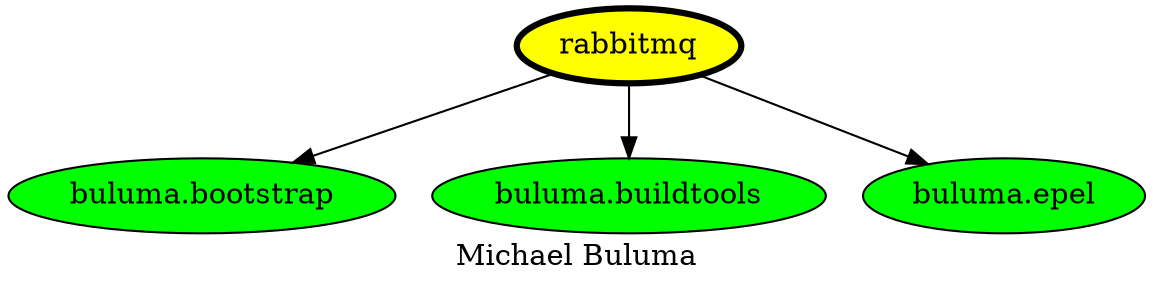 digraph PhiloDilemma {
  label = "Michael Buluma" ;
  overlap=false
  {
    "rabbitmq" [fillcolor=yellow style=filled penwidth=3]
    "buluma.bootstrap" [fillcolor=green style=filled]
    "buluma.buildtools" [fillcolor=green style=filled]
    "buluma.epel" [fillcolor=green style=filled]
  }
  "rabbitmq" -> "buluma.bootstrap"
  "rabbitmq" -> "buluma.buildtools"
  "rabbitmq" -> "buluma.epel"
}
